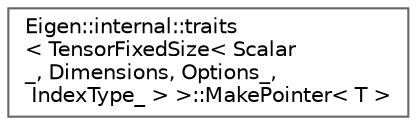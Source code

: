 digraph "类继承关系图"
{
 // LATEX_PDF_SIZE
  bgcolor="transparent";
  edge [fontname=Helvetica,fontsize=10,labelfontname=Helvetica,labelfontsize=10];
  node [fontname=Helvetica,fontsize=10,shape=box,height=0.2,width=0.4];
  rankdir="LR";
  Node0 [id="Node000000",label="Eigen::internal::traits\l\< TensorFixedSize\< Scalar\l_, Dimensions, Options_,\l IndexType_ \> \>::MakePointer\< T \>",height=0.2,width=0.4,color="grey40", fillcolor="white", style="filled",URL="$struct_eigen_1_1internal_1_1traits_3_01_tensor_fixed_size_3_01_scalar___00_01_dimensions_00_01_oec1d8e96ca2c261993f05f9c1095a180.html",tooltip=" "];
}
